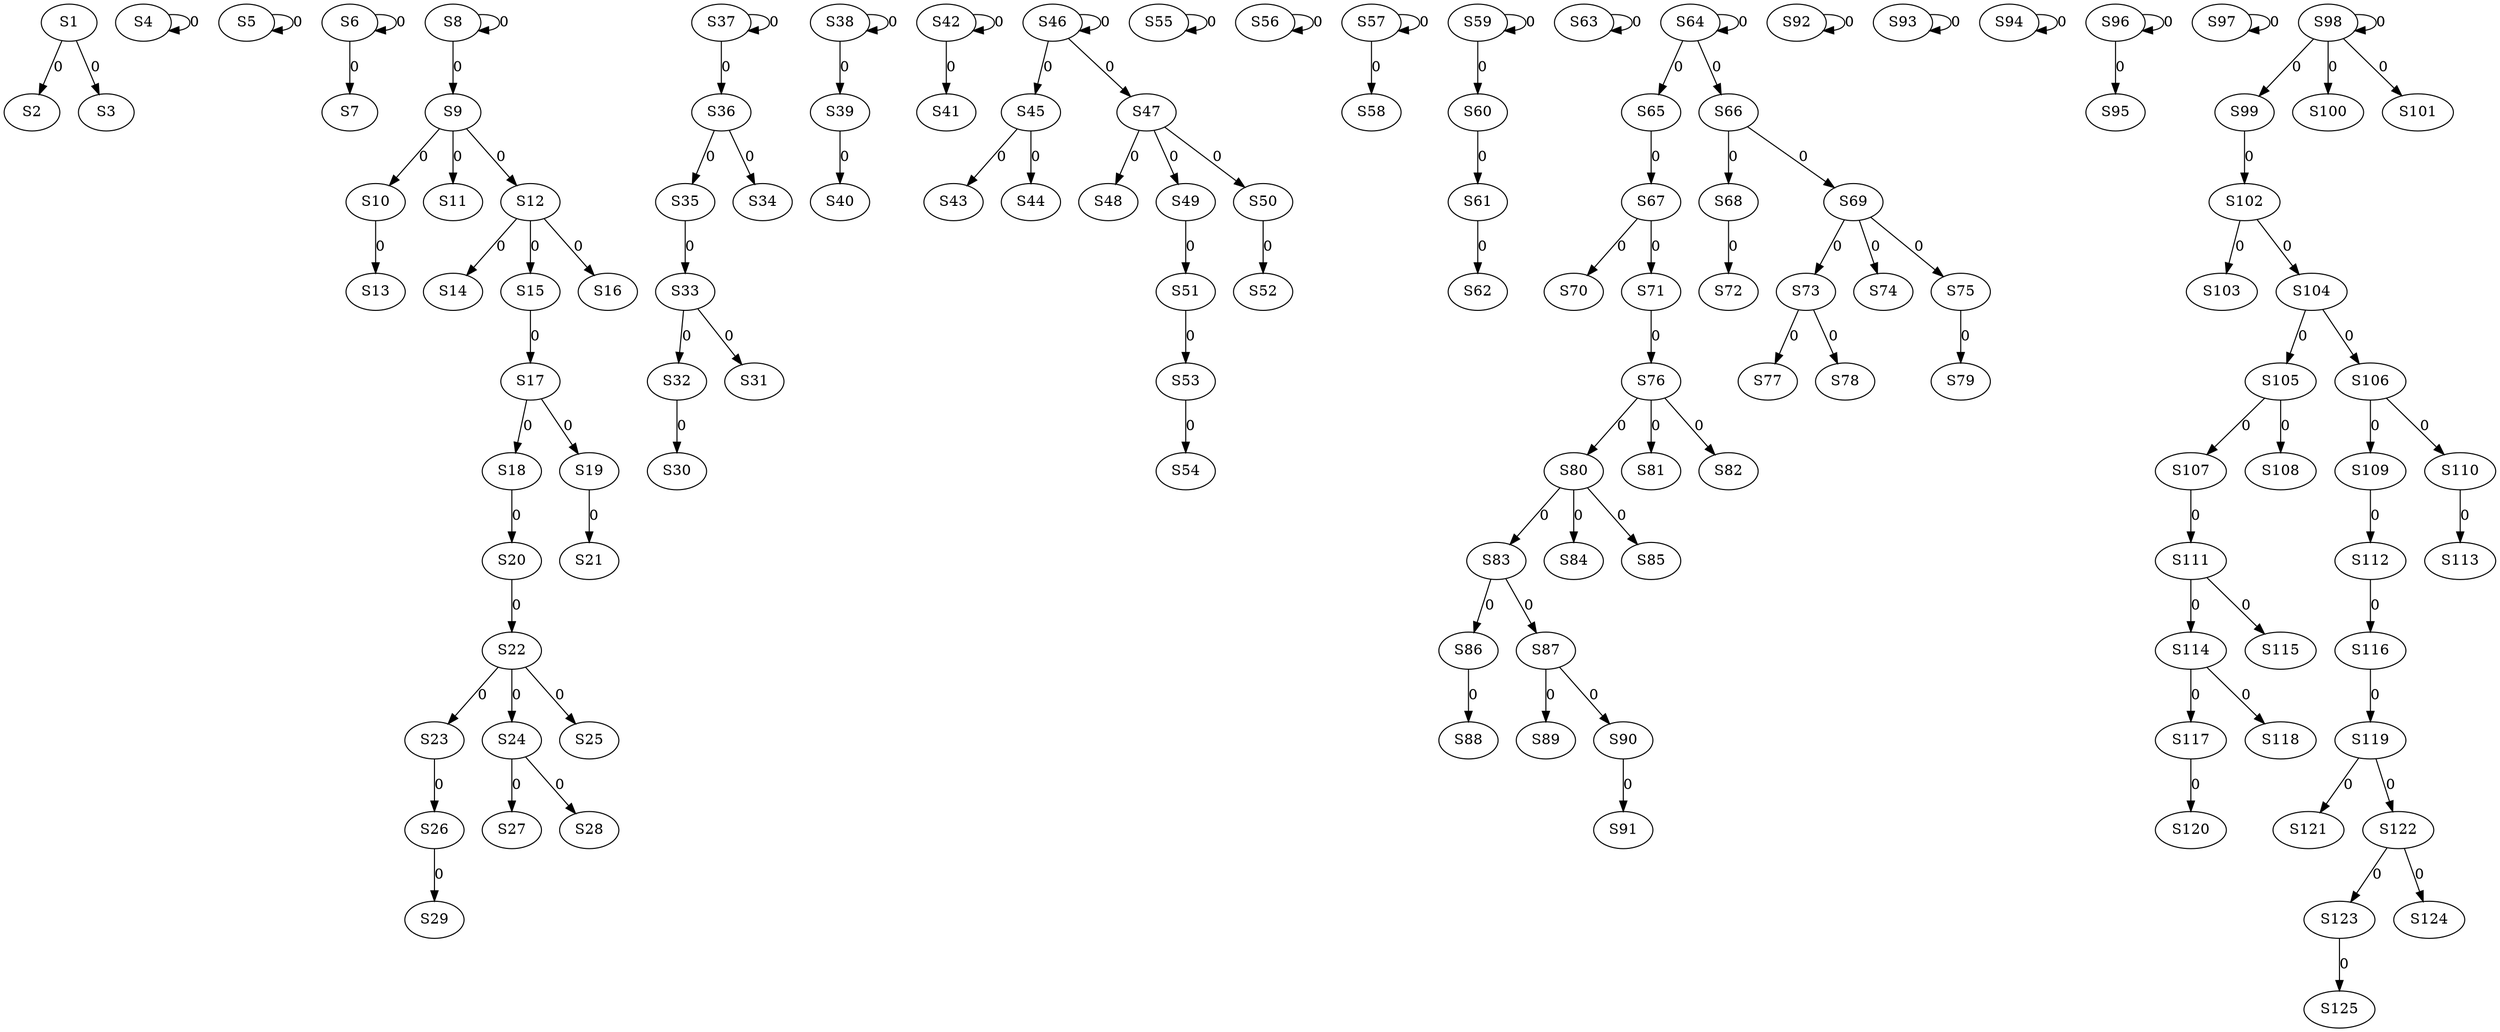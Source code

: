 strict digraph {
	S1 -> S2 [ label = 0 ];
	S1 -> S3 [ label = 0 ];
	S4 -> S4 [ label = 0 ];
	S5 -> S5 [ label = 0 ];
	S6 -> S6 [ label = 0 ];
	S6 -> S7 [ label = 0 ];
	S8 -> S8 [ label = 0 ];
	S8 -> S9 [ label = 0 ];
	S9 -> S10 [ label = 0 ];
	S9 -> S11 [ label = 0 ];
	S9 -> S12 [ label = 0 ];
	S10 -> S13 [ label = 0 ];
	S12 -> S14 [ label = 0 ];
	S12 -> S15 [ label = 0 ];
	S12 -> S16 [ label = 0 ];
	S15 -> S17 [ label = 0 ];
	S17 -> S18 [ label = 0 ];
	S17 -> S19 [ label = 0 ];
	S18 -> S20 [ label = 0 ];
	S19 -> S21 [ label = 0 ];
	S20 -> S22 [ label = 0 ];
	S22 -> S23 [ label = 0 ];
	S22 -> S24 [ label = 0 ];
	S22 -> S25 [ label = 0 ];
	S23 -> S26 [ label = 0 ];
	S24 -> S27 [ label = 0 ];
	S24 -> S28 [ label = 0 ];
	S26 -> S29 [ label = 0 ];
	S32 -> S30 [ label = 0 ];
	S33 -> S31 [ label = 0 ];
	S33 -> S32 [ label = 0 ];
	S35 -> S33 [ label = 0 ];
	S36 -> S34 [ label = 0 ];
	S36 -> S35 [ label = 0 ];
	S37 -> S36 [ label = 0 ];
	S37 -> S37 [ label = 0 ];
	S38 -> S38 [ label = 0 ];
	S38 -> S39 [ label = 0 ];
	S39 -> S40 [ label = 0 ];
	S42 -> S41 [ label = 0 ];
	S42 -> S42 [ label = 0 ];
	S45 -> S43 [ label = 0 ];
	S45 -> S44 [ label = 0 ];
	S46 -> S45 [ label = 0 ];
	S46 -> S46 [ label = 0 ];
	S46 -> S47 [ label = 0 ];
	S47 -> S48 [ label = 0 ];
	S47 -> S49 [ label = 0 ];
	S47 -> S50 [ label = 0 ];
	S49 -> S51 [ label = 0 ];
	S50 -> S52 [ label = 0 ];
	S51 -> S53 [ label = 0 ];
	S53 -> S54 [ label = 0 ];
	S55 -> S55 [ label = 0 ];
	S56 -> S56 [ label = 0 ];
	S57 -> S57 [ label = 0 ];
	S57 -> S58 [ label = 0 ];
	S59 -> S59 [ label = 0 ];
	S59 -> S60 [ label = 0 ];
	S60 -> S61 [ label = 0 ];
	S61 -> S62 [ label = 0 ];
	S63 -> S63 [ label = 0 ];
	S64 -> S64 [ label = 0 ];
	S64 -> S65 [ label = 0 ];
	S64 -> S66 [ label = 0 ];
	S65 -> S67 [ label = 0 ];
	S66 -> S68 [ label = 0 ];
	S66 -> S69 [ label = 0 ];
	S67 -> S70 [ label = 0 ];
	S67 -> S71 [ label = 0 ];
	S68 -> S72 [ label = 0 ];
	S69 -> S73 [ label = 0 ];
	S69 -> S74 [ label = 0 ];
	S69 -> S75 [ label = 0 ];
	S71 -> S76 [ label = 0 ];
	S73 -> S77 [ label = 0 ];
	S73 -> S78 [ label = 0 ];
	S75 -> S79 [ label = 0 ];
	S76 -> S80 [ label = 0 ];
	S76 -> S81 [ label = 0 ];
	S76 -> S82 [ label = 0 ];
	S80 -> S83 [ label = 0 ];
	S80 -> S84 [ label = 0 ];
	S80 -> S85 [ label = 0 ];
	S83 -> S86 [ label = 0 ];
	S83 -> S87 [ label = 0 ];
	S86 -> S88 [ label = 0 ];
	S87 -> S89 [ label = 0 ];
	S87 -> S90 [ label = 0 ];
	S90 -> S91 [ label = 0 ];
	S92 -> S92 [ label = 0 ];
	S93 -> S93 [ label = 0 ];
	S94 -> S94 [ label = 0 ];
	S96 -> S95 [ label = 0 ];
	S96 -> S96 [ label = 0 ];
	S97 -> S97 [ label = 0 ];
	S98 -> S98 [ label = 0 ];
	S98 -> S99 [ label = 0 ];
	S98 -> S100 [ label = 0 ];
	S98 -> S101 [ label = 0 ];
	S99 -> S102 [ label = 0 ];
	S102 -> S103 [ label = 0 ];
	S102 -> S104 [ label = 0 ];
	S104 -> S105 [ label = 0 ];
	S104 -> S106 [ label = 0 ];
	S105 -> S107 [ label = 0 ];
	S105 -> S108 [ label = 0 ];
	S106 -> S109 [ label = 0 ];
	S106 -> S110 [ label = 0 ];
	S107 -> S111 [ label = 0 ];
	S109 -> S112 [ label = 0 ];
	S110 -> S113 [ label = 0 ];
	S111 -> S114 [ label = 0 ];
	S111 -> S115 [ label = 0 ];
	S112 -> S116 [ label = 0 ];
	S114 -> S117 [ label = 0 ];
	S114 -> S118 [ label = 0 ];
	S116 -> S119 [ label = 0 ];
	S117 -> S120 [ label = 0 ];
	S119 -> S121 [ label = 0 ];
	S119 -> S122 [ label = 0 ];
	S122 -> S123 [ label = 0 ];
	S122 -> S124 [ label = 0 ];
	S123 -> S125 [ label = 0 ];
}
